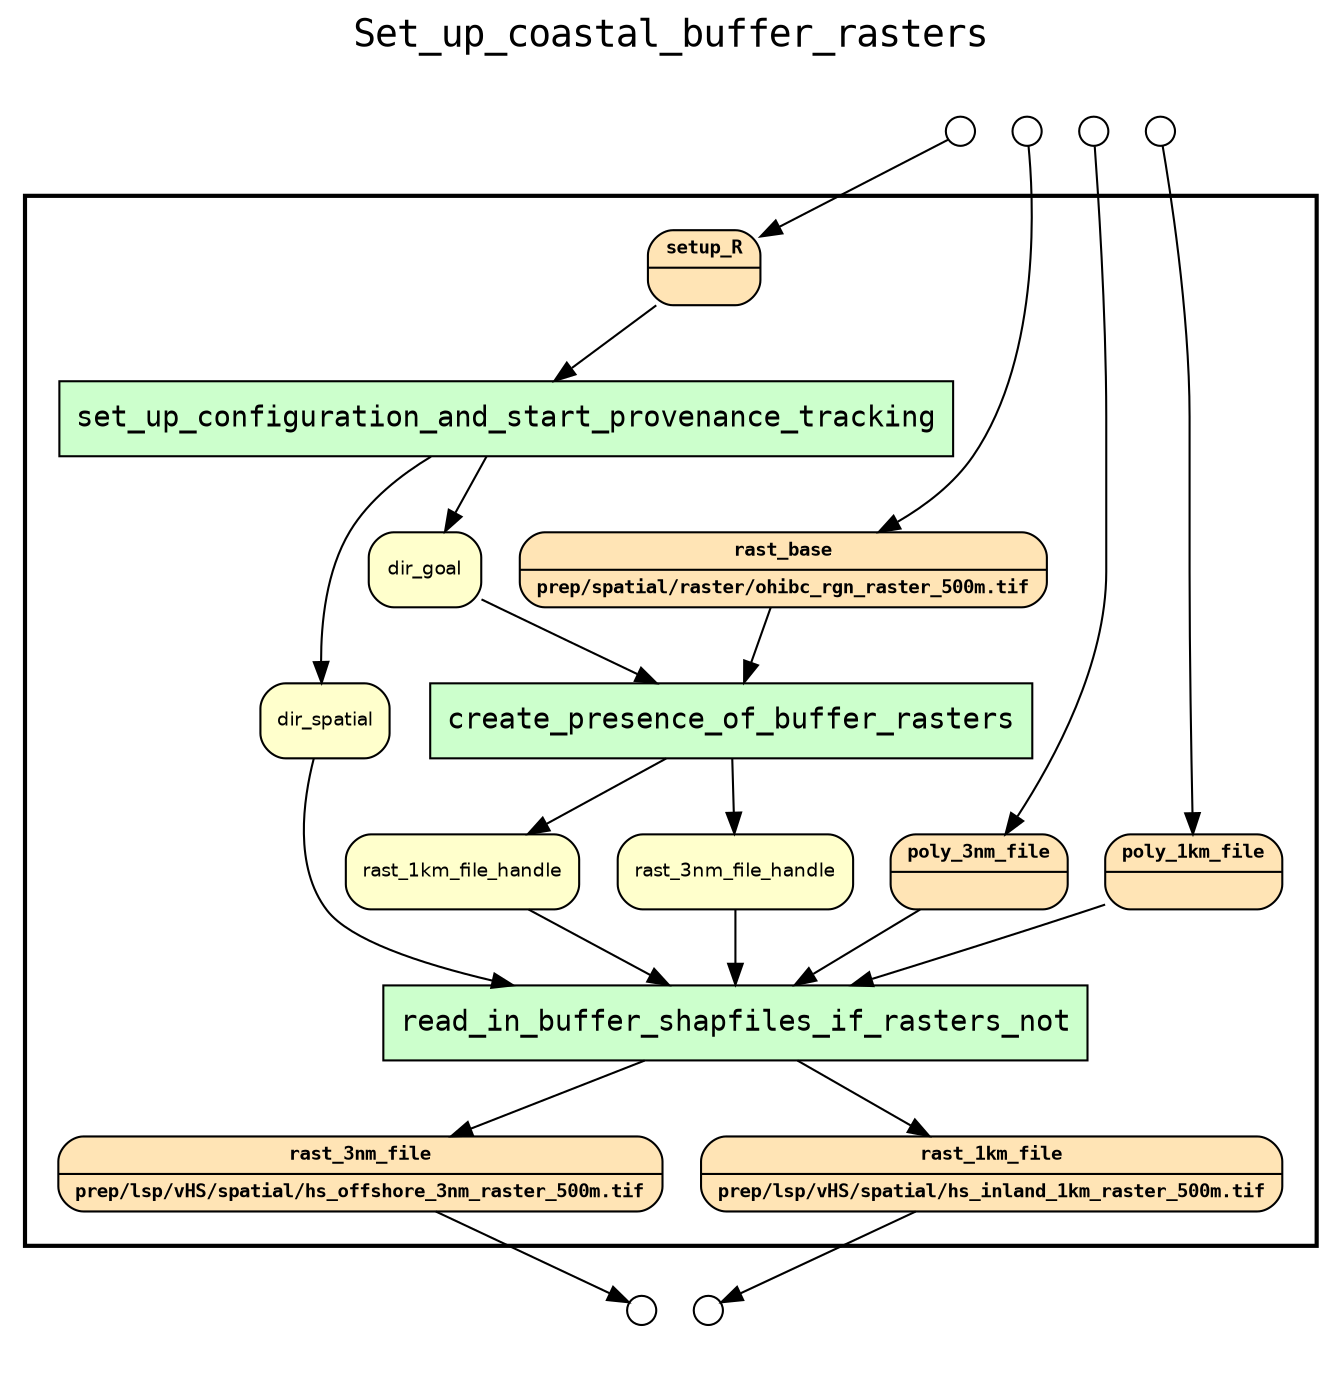 
digraph yw_data_view {
rankdir=TB
fontname=Courier; fontsize=18; labelloc=t
label="Set_up_coastal_buffer_rasters"
subgraph cluster_workflow { label=""; color=black; penwidth=2
subgraph cluster_workflow_inner { label=""; color=white
node[shape=box style="filled" fillcolor="#CCFFCC" peripheries=1 fontname=Courier]
set_up_configuration_and_start_provenance_tracking
create_presence_of_buffer_rasters
read_in_buffer_shapfiles_if_rasters_not
node[shape=box style="filled" fillcolor="#CCFFCC" peripheries=1 fontname=Courier]
node[shape=box style="rounded,filled" fillcolor="#FFE4B5" peripheries=1 fontname="Courier-Bold" fontsize=9]
setup_R[shape=record rankdir=LR label="{<f0> setup_R |<f1>}"]
rast_base[shape=record rankdir=LR label="{<f0> rast_base |<f1>prep/spatial/raster/ohibc_rgn_raster_500m.tif\l}"]
poly_3nm_file[shape=record rankdir=LR label="{<f0> poly_3nm_file |<f1>}"]
poly_1km_file[shape=record rankdir=LR label="{<f0> poly_1km_file |<f1>}"]
node[shape=box style="rounded,filled" fillcolor="#FFFFCC" peripheries=1 fontname=Helvetica]
dir_spatial
dir_goal
rast_3nm_file_handle
rast_1km_file_handle
node[shape=box style="rounded,filled" fillcolor="#FFE4B5" peripheries=1 fontname="Courier-Bold" fontsize=9]
rast_3nm_file[shape=record rankdir=LR label="{<f0> rast_3nm_file |<f1>prep/lsp/vHS/spatial/hs_offshore_3nm_raster_500m.tif\l}"]
rast_1km_file[shape=record rankdir=LR label="{<f0> rast_1km_file |<f1>prep/lsp/vHS/spatial/hs_inland_1km_raster_500m.tif\l}"]
node[shape=box style="rounded,filled" fillcolor="#FFFFFF" peripheries=1 fontname=Helvetica]
}}
subgraph cluster_inflows { label=""; color=white; penwidth=2
subgraph cluster_inflows_inner { label=""; color=white
node[shape=circle fillcolor="#FFFFFF" peripheries=1 width=0.2]
setup_R_inflow [label=""]
rast_base_inflow [label=""]
poly_3nm_file_inflow [label=""]
poly_1km_file_inflow [label=""]
}}
subgraph cluster_outflows { label=""; color=white; penwidth=2
subgraph cluster_outflows_inner { label=""; color=white
node[shape=circle fillcolor="#FFFFFF" peripheries=1 width=0.2]
rast_1km_file_outflow [label=""]
rast_3nm_file_outflow [label=""]
}}
setup_R -> set_up_configuration_and_start_provenance_tracking
dir_spatial -> read_in_buffer_shapfiles_if_rasters_not
dir_goal -> create_presence_of_buffer_rasters
rast_base -> create_presence_of_buffer_rasters
rast_3nm_file_handle -> read_in_buffer_shapfiles_if_rasters_not
rast_1km_file_handle -> read_in_buffer_shapfiles_if_rasters_not
poly_3nm_file -> read_in_buffer_shapfiles_if_rasters_not
poly_1km_file -> read_in_buffer_shapfiles_if_rasters_not
set_up_configuration_and_start_provenance_tracking -> dir_spatial
set_up_configuration_and_start_provenance_tracking -> dir_goal
create_presence_of_buffer_rasters -> rast_3nm_file_handle
create_presence_of_buffer_rasters -> rast_1km_file_handle
read_in_buffer_shapfiles_if_rasters_not -> rast_3nm_file
read_in_buffer_shapfiles_if_rasters_not -> rast_1km_file
setup_R_inflow -> setup_R
rast_base_inflow -> rast_base
poly_3nm_file_inflow -> poly_3nm_file
poly_1km_file_inflow -> poly_1km_file
rast_1km_file -> rast_1km_file_outflow
rast_3nm_file -> rast_3nm_file_outflow
}

